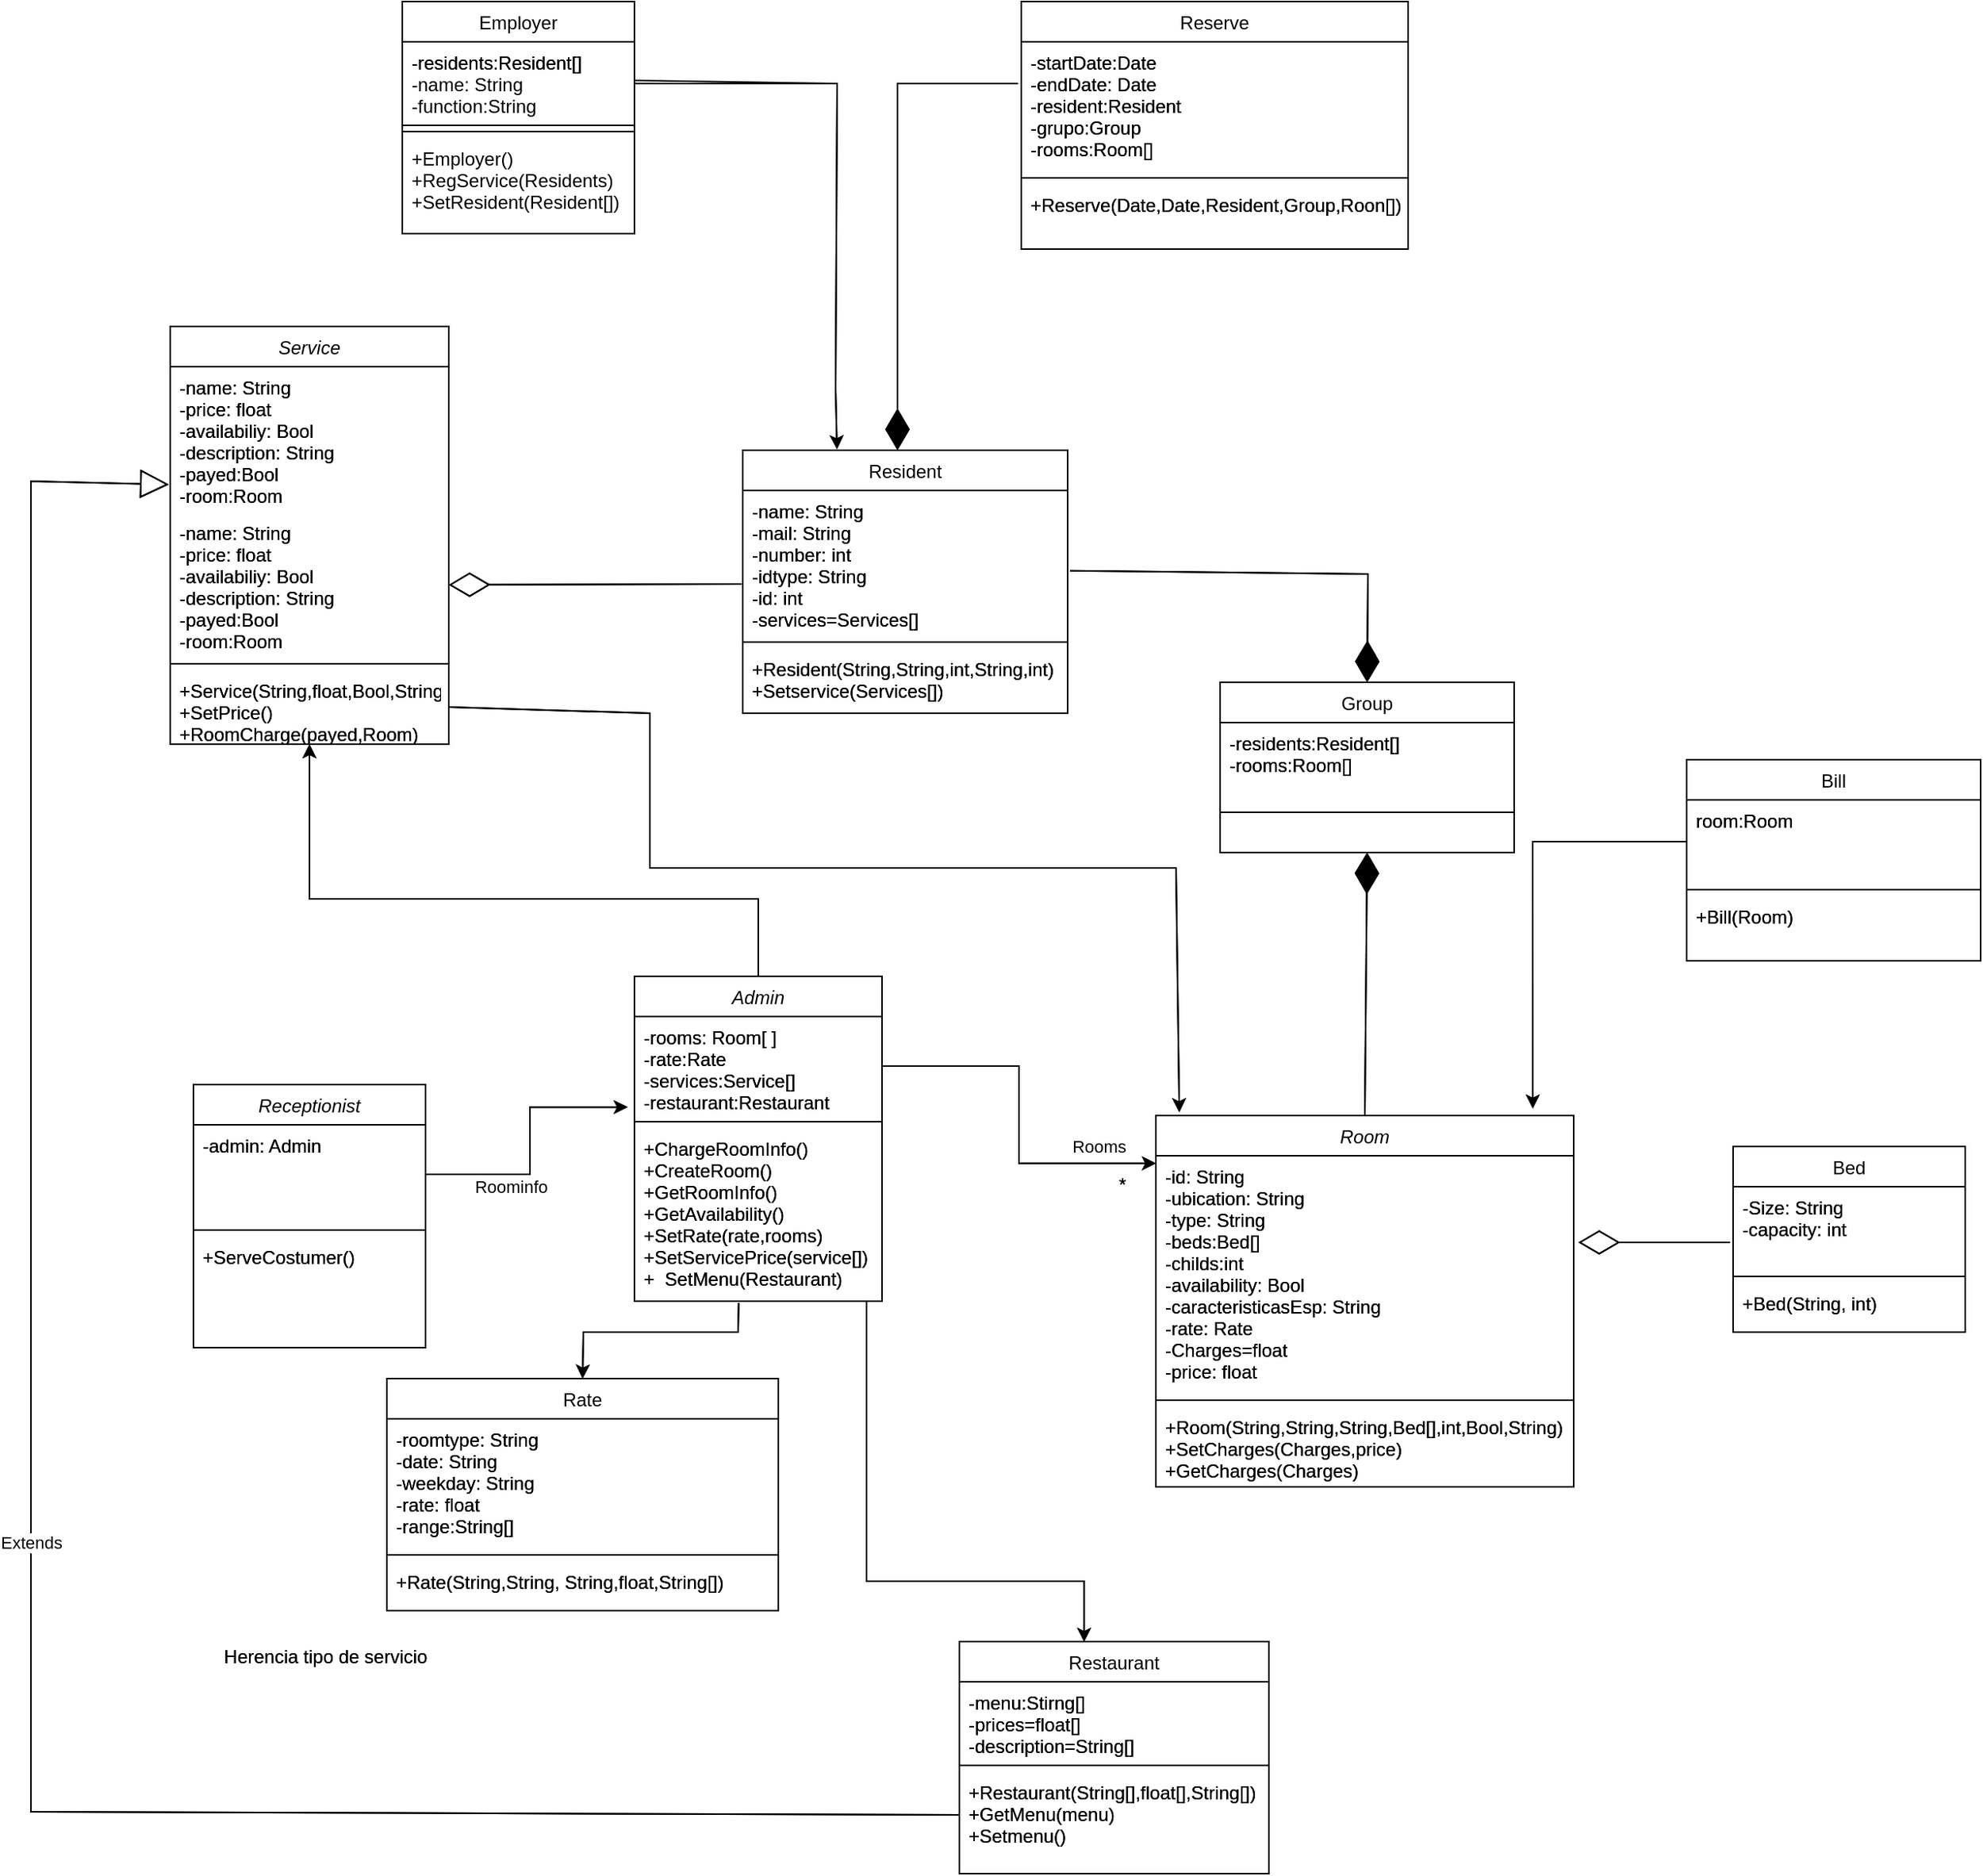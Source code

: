 <mxfile version="21.0.2" type="device"><diagram id="C5RBs43oDa-KdzZeNtuy" name="Page-1"><mxGraphModel dx="2561" dy="2154" grid="1" gridSize="10" guides="1" tooltips="1" connect="1" arrows="1" fold="1" page="1" pageScale="1" pageWidth="827" pageHeight="1169" math="0" shadow="0"><root><mxCell id="WIyWlLk6GJQsqaUBKTNV-0"/><mxCell id="WIyWlLk6GJQsqaUBKTNV-1" parent="WIyWlLk6GJQsqaUBKTNV-0"/><mxCell id="zkfFHV4jXpPFQw0GAbJ--0" value="Room" style="swimlane;fontStyle=2;align=center;verticalAlign=top;childLayout=stackLayout;horizontal=1;startSize=26;horizontalStack=0;resizeParent=1;resizeLast=0;collapsible=1;marginBottom=0;rounded=0;shadow=0;strokeWidth=1;" parent="WIyWlLk6GJQsqaUBKTNV-1" vertex="1"><mxGeometry x="607" y="400" width="270" height="240" as="geometry"><mxRectangle x="230" y="140" width="160" height="26" as="alternateBounds"/></mxGeometry></mxCell><mxCell id="zkfFHV4jXpPFQw0GAbJ--1" value="-id: String&#10;-ubication: String&#10;-type: String&#10;-beds:Bed[]&#10;-childs:int&#10;-availability: Bool&#10;-caracteristicasEsp: String&#10;-rate: Rate&#10;-Charges=float&#10;-price: float&#10;&#10;" style="text;align=left;verticalAlign=top;spacingLeft=4;spacingRight=4;overflow=hidden;rotatable=0;points=[[0,0.5],[1,0.5]];portConstraint=eastwest;" parent="zkfFHV4jXpPFQw0GAbJ--0" vertex="1"><mxGeometry y="26" width="270" height="154" as="geometry"/></mxCell><mxCell id="zkfFHV4jXpPFQw0GAbJ--4" value="" style="line;html=1;strokeWidth=1;align=left;verticalAlign=middle;spacingTop=-1;spacingLeft=3;spacingRight=3;rotatable=0;labelPosition=right;points=[];portConstraint=eastwest;" parent="zkfFHV4jXpPFQw0GAbJ--0" vertex="1"><mxGeometry y="180" width="270" height="8" as="geometry"/></mxCell><mxCell id="zkfFHV4jXpPFQw0GAbJ--5" value="+Room(String,String,String,Bed[],int,Bool,String)&#10;+SetCharges(Charges,price)&#10;+GetCharges(Charges)" style="text;align=left;verticalAlign=top;spacingLeft=4;spacingRight=4;overflow=hidden;rotatable=0;points=[[0,0.5],[1,0.5]];portConstraint=eastwest;" parent="zkfFHV4jXpPFQw0GAbJ--0" vertex="1"><mxGeometry y="188" width="270" height="52" as="geometry"/></mxCell><mxCell id="zkfFHV4jXpPFQw0GAbJ--17" value="Bed" style="swimlane;fontStyle=0;align=center;verticalAlign=top;childLayout=stackLayout;horizontal=1;startSize=26;horizontalStack=0;resizeParent=1;resizeLast=0;collapsible=1;marginBottom=0;rounded=0;shadow=0;strokeWidth=1;" parent="WIyWlLk6GJQsqaUBKTNV-1" vertex="1"><mxGeometry x="980" y="420" width="150" height="120" as="geometry"><mxRectangle x="550" y="140" width="160" height="26" as="alternateBounds"/></mxGeometry></mxCell><mxCell id="zkfFHV4jXpPFQw0GAbJ--18" value="-Size: String&#10;-capacity: int&#10;&#10;" style="text;align=left;verticalAlign=top;spacingLeft=4;spacingRight=4;overflow=hidden;rotatable=0;points=[[0,0.5],[1,0.5]];portConstraint=eastwest;" parent="zkfFHV4jXpPFQw0GAbJ--17" vertex="1"><mxGeometry y="26" width="150" height="54" as="geometry"/></mxCell><mxCell id="zkfFHV4jXpPFQw0GAbJ--23" value="" style="line;html=1;strokeWidth=1;align=left;verticalAlign=middle;spacingTop=-1;spacingLeft=3;spacingRight=3;rotatable=0;labelPosition=right;points=[];portConstraint=eastwest;" parent="zkfFHV4jXpPFQw0GAbJ--17" vertex="1"><mxGeometry y="80" width="150" height="8" as="geometry"/></mxCell><mxCell id="RbdEA7V_-dIRRLMWfv23-27" value="+Bed(String, int)" style="text;align=left;verticalAlign=top;spacingLeft=4;spacingRight=4;overflow=hidden;rotatable=0;points=[[0,0.5],[1,0.5]];portConstraint=eastwest;" parent="zkfFHV4jXpPFQw0GAbJ--17" vertex="1"><mxGeometry y="88" width="150" height="22" as="geometry"/></mxCell><mxCell id="RbdEA7V_-dIRRLMWfv23-6" value="Receptionist" style="swimlane;fontStyle=2;align=center;verticalAlign=top;childLayout=stackLayout;horizontal=1;startSize=26;horizontalStack=0;resizeParent=1;resizeLast=0;collapsible=1;marginBottom=0;rounded=0;shadow=0;strokeWidth=1;" parent="WIyWlLk6GJQsqaUBKTNV-1" vertex="1"><mxGeometry x="-15" y="380" width="150" height="170" as="geometry"><mxRectangle x="230" y="140" width="160" height="26" as="alternateBounds"/></mxGeometry></mxCell><mxCell id="RbdEA7V_-dIRRLMWfv23-7" value="-admin: Admin" style="text;align=left;verticalAlign=top;spacingLeft=4;spacingRight=4;overflow=hidden;rotatable=0;points=[[0,0.5],[1,0.5]];portConstraint=eastwest;" parent="RbdEA7V_-dIRRLMWfv23-6" vertex="1"><mxGeometry y="26" width="150" height="64" as="geometry"/></mxCell><mxCell id="RbdEA7V_-dIRRLMWfv23-8" value="" style="line;html=1;strokeWidth=1;align=left;verticalAlign=middle;spacingTop=-1;spacingLeft=3;spacingRight=3;rotatable=0;labelPosition=right;points=[];portConstraint=eastwest;" parent="RbdEA7V_-dIRRLMWfv23-6" vertex="1"><mxGeometry y="90" width="150" height="8" as="geometry"/></mxCell><mxCell id="RbdEA7V_-dIRRLMWfv23-9" value="+ServeCostumer()" style="text;align=left;verticalAlign=top;spacingLeft=4;spacingRight=4;overflow=hidden;rotatable=0;points=[[0,0.5],[1,0.5]];portConstraint=eastwest;" parent="RbdEA7V_-dIRRLMWfv23-6" vertex="1"><mxGeometry y="98" width="150" height="26" as="geometry"/></mxCell><mxCell id="m3wIhFoVfWG3TGPMUhX8-68" style="edgeStyle=orthogonalEdgeStyle;rounded=0;orthogonalLoop=1;jettySize=auto;html=1;exitX=0.5;exitY=0;exitDx=0;exitDy=0;" edge="1" parent="WIyWlLk6GJQsqaUBKTNV-1" source="RbdEA7V_-dIRRLMWfv23-11" target="m3wIhFoVfWG3TGPMUhX8-49"><mxGeometry relative="1" as="geometry"><Array as="points"><mxPoint x="350" y="260"/><mxPoint x="60" y="260"/></Array></mxGeometry></mxCell><mxCell id="RbdEA7V_-dIRRLMWfv23-11" value="Admin" style="swimlane;fontStyle=2;align=center;verticalAlign=top;childLayout=stackLayout;horizontal=1;startSize=26;horizontalStack=0;resizeParent=1;resizeLast=0;collapsible=1;marginBottom=0;rounded=0;shadow=0;strokeWidth=1;" parent="WIyWlLk6GJQsqaUBKTNV-1" vertex="1"><mxGeometry x="270" y="310" width="160" height="210" as="geometry"><mxRectangle x="230" y="140" width="160" height="26" as="alternateBounds"/></mxGeometry></mxCell><mxCell id="RbdEA7V_-dIRRLMWfv23-12" value="-rooms: Room[ ]&#10;-rate:Rate&#10;-services:Service[]&#10;-restaurant:Restaurant" style="text;align=left;verticalAlign=top;spacingLeft=4;spacingRight=4;overflow=hidden;rotatable=0;points=[[0,0.5],[1,0.5]];portConstraint=eastwest;" parent="RbdEA7V_-dIRRLMWfv23-11" vertex="1"><mxGeometry y="26" width="160" height="64" as="geometry"/></mxCell><mxCell id="RbdEA7V_-dIRRLMWfv23-13" value="" style="line;html=1;strokeWidth=1;align=left;verticalAlign=middle;spacingTop=-1;spacingLeft=3;spacingRight=3;rotatable=0;labelPosition=right;points=[];portConstraint=eastwest;" parent="RbdEA7V_-dIRRLMWfv23-11" vertex="1"><mxGeometry y="90" width="160" height="8" as="geometry"/></mxCell><mxCell id="RbdEA7V_-dIRRLMWfv23-14" value="+ChargeRoomInfo()&#10;+CreateRoom()&#10;+GetRoomInfo()&#10;+GetAvailability()&#10;+SetRate(rate,rooms)&#10;+SetServicePrice(service[])&#10;+  SetMenu(Restaurant)" style="text;align=left;verticalAlign=top;spacingLeft=4;spacingRight=4;overflow=hidden;rotatable=0;points=[[0,0.5],[1,0.5]];portConstraint=eastwest;" parent="RbdEA7V_-dIRRLMWfv23-11" vertex="1"><mxGeometry y="98" width="160" height="112" as="geometry"/></mxCell><mxCell id="RbdEA7V_-dIRRLMWfv23-15" value="Restaurant" style="swimlane;fontStyle=0;align=center;verticalAlign=top;childLayout=stackLayout;horizontal=1;startSize=26;horizontalStack=0;resizeParent=1;resizeLast=0;collapsible=1;marginBottom=0;rounded=0;shadow=0;strokeWidth=1;" parent="WIyWlLk6GJQsqaUBKTNV-1" vertex="1"><mxGeometry x="480" y="740" width="200" height="150" as="geometry"><mxRectangle x="340" y="380" width="170" height="26" as="alternateBounds"/></mxGeometry></mxCell><mxCell id="RbdEA7V_-dIRRLMWfv23-16" value="-menu:Stirng[]&#10;-prices=float[]&#10;-description=String[]" style="text;align=left;verticalAlign=top;spacingLeft=4;spacingRight=4;overflow=hidden;rotatable=0;points=[[0,0.5],[1,0.5]];portConstraint=eastwest;" parent="RbdEA7V_-dIRRLMWfv23-15" vertex="1"><mxGeometry y="26" width="200" height="50" as="geometry"/></mxCell><mxCell id="RbdEA7V_-dIRRLMWfv23-17" value="" style="line;html=1;strokeWidth=1;align=left;verticalAlign=middle;spacingTop=-1;spacingLeft=3;spacingRight=3;rotatable=0;labelPosition=right;points=[];portConstraint=eastwest;" parent="RbdEA7V_-dIRRLMWfv23-15" vertex="1"><mxGeometry y="76" width="200" height="8" as="geometry"/></mxCell><mxCell id="RbdEA7V_-dIRRLMWfv23-30" value="+Restaurant(String[],float[],String[])&#10;+GetMenu(menu)&#10;+Setmenu()" style="text;align=left;verticalAlign=top;spacingLeft=4;spacingRight=4;overflow=hidden;rotatable=0;points=[[0,0.5],[1,0.5]];portConstraint=eastwest;" parent="RbdEA7V_-dIRRLMWfv23-15" vertex="1"><mxGeometry y="84" width="200" height="56" as="geometry"/></mxCell><mxCell id="RbdEA7V_-dIRRLMWfv23-18" value="Resident" style="swimlane;fontStyle=0;align=center;verticalAlign=top;childLayout=stackLayout;horizontal=1;startSize=26;horizontalStack=0;resizeParent=1;resizeLast=0;collapsible=1;marginBottom=0;rounded=0;shadow=0;strokeWidth=1;" parent="WIyWlLk6GJQsqaUBKTNV-1" vertex="1"><mxGeometry x="340" y="-30" width="210" height="170" as="geometry"><mxRectangle x="340" y="380" width="170" height="26" as="alternateBounds"/></mxGeometry></mxCell><mxCell id="RbdEA7V_-dIRRLMWfv23-19" value="-name: String&#10;-mail: String&#10;-number: int&#10;-idtype: String&#10;-id: int&#10;-services=Services[]" style="text;align=left;verticalAlign=top;spacingLeft=4;spacingRight=4;overflow=hidden;rotatable=0;points=[[0,0.5],[1,0.5]];portConstraint=eastwest;" parent="RbdEA7V_-dIRRLMWfv23-18" vertex="1"><mxGeometry y="26" width="210" height="94" as="geometry"/></mxCell><mxCell id="RbdEA7V_-dIRRLMWfv23-20" value="" style="line;html=1;strokeWidth=1;align=left;verticalAlign=middle;spacingTop=-1;spacingLeft=3;spacingRight=3;rotatable=0;labelPosition=right;points=[];portConstraint=eastwest;" parent="RbdEA7V_-dIRRLMWfv23-18" vertex="1"><mxGeometry y="120" width="210" height="8" as="geometry"/></mxCell><mxCell id="RbdEA7V_-dIRRLMWfv23-22" value="+Resident(String,String,int,String,int)&#10;+Setservice(Services[])" style="text;align=left;verticalAlign=top;spacingLeft=4;spacingRight=4;overflow=hidden;rotatable=0;points=[[0,0.5],[1,0.5]];portConstraint=eastwest;" parent="RbdEA7V_-dIRRLMWfv23-18" vertex="1"><mxGeometry y="128" width="210" height="42" as="geometry"/></mxCell><mxCell id="RbdEA7V_-dIRRLMWfv23-31" value="Bill" style="swimlane;fontStyle=0;align=center;verticalAlign=top;childLayout=stackLayout;horizontal=1;startSize=26;horizontalStack=0;resizeParent=1;resizeLast=0;collapsible=1;marginBottom=0;rounded=0;shadow=0;strokeWidth=1;" parent="WIyWlLk6GJQsqaUBKTNV-1" vertex="1"><mxGeometry x="950" y="170" width="190" height="130" as="geometry"><mxRectangle x="340" y="380" width="170" height="26" as="alternateBounds"/></mxGeometry></mxCell><mxCell id="RbdEA7V_-dIRRLMWfv23-32" value="room:Room&#10;" style="text;align=left;verticalAlign=top;spacingLeft=4;spacingRight=4;overflow=hidden;rotatable=0;points=[[0,0.5],[1,0.5]];portConstraint=eastwest;" parent="RbdEA7V_-dIRRLMWfv23-31" vertex="1"><mxGeometry y="26" width="190" height="54" as="geometry"/></mxCell><mxCell id="RbdEA7V_-dIRRLMWfv23-33" value="" style="line;html=1;strokeWidth=1;align=left;verticalAlign=middle;spacingTop=-1;spacingLeft=3;spacingRight=3;rotatable=0;labelPosition=right;points=[];portConstraint=eastwest;" parent="RbdEA7V_-dIRRLMWfv23-31" vertex="1"><mxGeometry y="80" width="190" height="8" as="geometry"/></mxCell><mxCell id="RbdEA7V_-dIRRLMWfv23-34" value="+Bill(Room)" style="text;align=left;verticalAlign=top;spacingLeft=4;spacingRight=4;overflow=hidden;rotatable=0;points=[[0,0.5],[1,0.5]];portConstraint=eastwest;" parent="RbdEA7V_-dIRRLMWfv23-31" vertex="1"><mxGeometry y="88" width="190" height="42" as="geometry"/></mxCell><mxCell id="RbdEA7V_-dIRRLMWfv23-35" value="Group" style="swimlane;fontStyle=0;align=center;verticalAlign=top;childLayout=stackLayout;horizontal=1;startSize=26;horizontalStack=0;resizeParent=1;resizeLast=0;collapsible=1;marginBottom=0;rounded=0;shadow=0;strokeWidth=1;" parent="WIyWlLk6GJQsqaUBKTNV-1" vertex="1"><mxGeometry x="648.5" y="120" width="190" height="110" as="geometry"><mxRectangle x="340" y="380" width="170" height="26" as="alternateBounds"/></mxGeometry></mxCell><mxCell id="RbdEA7V_-dIRRLMWfv23-36" value="-residents:Resident[]&#10;-rooms:Room[]&#10;" style="text;align=left;verticalAlign=top;spacingLeft=4;spacingRight=4;overflow=hidden;rotatable=0;points=[[0,0.5],[1,0.5]];portConstraint=eastwest;" parent="RbdEA7V_-dIRRLMWfv23-35" vertex="1"><mxGeometry y="26" width="190" height="54" as="geometry"/></mxCell><mxCell id="RbdEA7V_-dIRRLMWfv23-37" value="" style="line;html=1;strokeWidth=1;align=left;verticalAlign=middle;spacingTop=-1;spacingLeft=3;spacingRight=3;rotatable=0;labelPosition=right;points=[];portConstraint=eastwest;" parent="RbdEA7V_-dIRRLMWfv23-35" vertex="1"><mxGeometry y="80" width="190" height="8" as="geometry"/></mxCell><mxCell id="RbdEA7V_-dIRRLMWfv23-39" value="Reserve" style="swimlane;fontStyle=0;align=center;verticalAlign=top;childLayout=stackLayout;horizontal=1;startSize=26;horizontalStack=0;resizeParent=1;resizeLast=0;collapsible=1;marginBottom=0;rounded=0;shadow=0;strokeWidth=1;" parent="WIyWlLk6GJQsqaUBKTNV-1" vertex="1"><mxGeometry x="520" y="-320" width="250" height="160" as="geometry"><mxRectangle x="340" y="380" width="170" height="26" as="alternateBounds"/></mxGeometry></mxCell><mxCell id="RbdEA7V_-dIRRLMWfv23-40" value="-startDate:Date&#10;-endDate: Date&#10;-resident:Resident&#10;-grupo:Group&#10;-rooms:Room[]" style="text;align=left;verticalAlign=top;spacingLeft=4;spacingRight=4;overflow=hidden;rotatable=0;points=[[0,0.5],[1,0.5]];portConstraint=eastwest;" parent="RbdEA7V_-dIRRLMWfv23-39" vertex="1"><mxGeometry y="26" width="250" height="84" as="geometry"/></mxCell><mxCell id="RbdEA7V_-dIRRLMWfv23-41" value="" style="line;html=1;strokeWidth=1;align=left;verticalAlign=middle;spacingTop=-1;spacingLeft=3;spacingRight=3;rotatable=0;labelPosition=right;points=[];portConstraint=eastwest;" parent="RbdEA7V_-dIRRLMWfv23-39" vertex="1"><mxGeometry y="110" width="250" height="8" as="geometry"/></mxCell><mxCell id="RbdEA7V_-dIRRLMWfv23-42" value="+Reserve(Date,Date,Resident,Group,Roon[])" style="text;align=left;verticalAlign=top;spacingLeft=4;spacingRight=4;overflow=hidden;rotatable=0;points=[[0,0.5],[1,0.5]];portConstraint=eastwest;" parent="RbdEA7V_-dIRRLMWfv23-39" vertex="1"><mxGeometry y="118" width="250" height="42" as="geometry"/></mxCell><mxCell id="RbdEA7V_-dIRRLMWfv23-53" value="" style="endArrow=diamondThin;endFill=1;endSize=24;html=1;rounded=0;exitX=1.007;exitY=0.552;exitDx=0;exitDy=0;exitPerimeter=0;entryX=0.5;entryY=0;entryDx=0;entryDy=0;" parent="WIyWlLk6GJQsqaUBKTNV-1" source="RbdEA7V_-dIRRLMWfv23-19" edge="1" target="RbdEA7V_-dIRRLMWfv23-35"><mxGeometry width="160" relative="1" as="geometry"><mxPoint x="480" y="220" as="sourcePoint"/><mxPoint x="620" y="210" as="targetPoint"/><Array as="points"><mxPoint x="744" y="50"/></Array></mxGeometry></mxCell><mxCell id="RbdEA7V_-dIRRLMWfv23-57" value="" style="endArrow=diamondThin;endFill=1;endSize=24;html=1;rounded=0;exitX=0.5;exitY=0;exitDx=0;exitDy=0;entryX=0.5;entryY=1;entryDx=0;entryDy=0;" parent="WIyWlLk6GJQsqaUBKTNV-1" source="zkfFHV4jXpPFQw0GAbJ--0" target="RbdEA7V_-dIRRLMWfv23-35" edge="1"><mxGeometry width="160" relative="1" as="geometry"><mxPoint x="737" y="640" as="sourcePoint"/><mxPoint x="737" y="590" as="targetPoint"/></mxGeometry></mxCell><mxCell id="RbdEA7V_-dIRRLMWfv23-61" value="" style="endArrow=diamondThin;endFill=1;endSize=24;html=1;rounded=0;exitX=-0.009;exitY=0.321;exitDx=0;exitDy=0;exitPerimeter=0;" parent="WIyWlLk6GJQsqaUBKTNV-1" edge="1" source="RbdEA7V_-dIRRLMWfv23-40"><mxGeometry width="160" relative="1" as="geometry"><mxPoint x="520" y="-150" as="sourcePoint"/><mxPoint x="440" y="-30" as="targetPoint"/><Array as="points"><mxPoint x="440" y="-267"/><mxPoint x="440" y="-150"/></Array></mxGeometry></mxCell><mxCell id="m3wIhFoVfWG3TGPMUhX8-1" value="" style="endArrow=diamondThin;endFill=0;endSize=24;html=1;rounded=0;exitX=-0.013;exitY=0.667;exitDx=0;exitDy=0;exitPerimeter=0;" edge="1" parent="WIyWlLk6GJQsqaUBKTNV-1" source="zkfFHV4jXpPFQw0GAbJ--18"><mxGeometry width="160" relative="1" as="geometry"><mxPoint x="950" y="480" as="sourcePoint"/><mxPoint x="880" y="482" as="targetPoint"/><Array as="points"/></mxGeometry></mxCell><mxCell id="m3wIhFoVfWG3TGPMUhX8-6" style="edgeStyle=orthogonalEdgeStyle;rounded=0;orthogonalLoop=1;jettySize=auto;html=1;entryX=0;entryY=0.032;entryDx=0;entryDy=0;entryPerimeter=0;" edge="1" parent="WIyWlLk6GJQsqaUBKTNV-1" source="RbdEA7V_-dIRRLMWfv23-12" target="zkfFHV4jXpPFQw0GAbJ--1"><mxGeometry relative="1" as="geometry"/></mxCell><mxCell id="m3wIhFoVfWG3TGPMUhX8-7" value="Rooms" style="edgeLabel;html=1;align=center;verticalAlign=middle;resizable=0;points=[];" vertex="1" connectable="0" parent="m3wIhFoVfWG3TGPMUhX8-6"><mxGeometry x="0.701" relative="1" as="geometry"><mxPoint x="-1" y="-11" as="offset"/></mxGeometry></mxCell><mxCell id="m3wIhFoVfWG3TGPMUhX8-8" value="*" style="text;html=1;align=center;verticalAlign=middle;resizable=0;points=[];autosize=1;strokeColor=none;fillColor=none;" vertex="1" parent="WIyWlLk6GJQsqaUBKTNV-1"><mxGeometry x="570" y="430" width="30" height="30" as="geometry"/></mxCell><mxCell id="m3wIhFoVfWG3TGPMUhX8-18" value="Rate" style="swimlane;fontStyle=0;align=center;verticalAlign=top;childLayout=stackLayout;horizontal=1;startSize=26;horizontalStack=0;resizeParent=1;resizeLast=0;collapsible=1;marginBottom=0;rounded=0;shadow=0;strokeWidth=1;" vertex="1" parent="WIyWlLk6GJQsqaUBKTNV-1"><mxGeometry x="110" y="570" width="253" height="150" as="geometry"><mxRectangle x="340" y="380" width="170" height="26" as="alternateBounds"/></mxGeometry></mxCell><mxCell id="m3wIhFoVfWG3TGPMUhX8-19" value="-roomtype: String&#10;-date: String&#10;-weekday: String&#10;-rate: float&#10;-range:String[]" style="text;align=left;verticalAlign=top;spacingLeft=4;spacingRight=4;overflow=hidden;rotatable=0;points=[[0,0.5],[1,0.5]];portConstraint=eastwest;" vertex="1" parent="m3wIhFoVfWG3TGPMUhX8-18"><mxGeometry y="26" width="253" height="84" as="geometry"/></mxCell><mxCell id="m3wIhFoVfWG3TGPMUhX8-20" value="" style="line;html=1;strokeWidth=1;align=left;verticalAlign=middle;spacingTop=-1;spacingLeft=3;spacingRight=3;rotatable=0;labelPosition=right;points=[];portConstraint=eastwest;" vertex="1" parent="m3wIhFoVfWG3TGPMUhX8-18"><mxGeometry y="110" width="253" height="8" as="geometry"/></mxCell><mxCell id="m3wIhFoVfWG3TGPMUhX8-21" value="+Rate(String,String, String,float,String[])" style="text;align=left;verticalAlign=top;spacingLeft=4;spacingRight=4;overflow=hidden;rotatable=0;points=[[0,0.5],[1,0.5]];portConstraint=eastwest;" vertex="1" parent="m3wIhFoVfWG3TGPMUhX8-18"><mxGeometry y="118" width="253" height="22" as="geometry"/></mxCell><mxCell id="m3wIhFoVfWG3TGPMUhX8-26" style="edgeStyle=orthogonalEdgeStyle;rounded=0;orthogonalLoop=1;jettySize=auto;html=1;entryX=0.403;entryY=0.001;entryDx=0;entryDy=0;entryPerimeter=0;" edge="1" parent="WIyWlLk6GJQsqaUBKTNV-1" source="RbdEA7V_-dIRRLMWfv23-14" target="RbdEA7V_-dIRRLMWfv23-15"><mxGeometry relative="1" as="geometry"><Array as="points"><mxPoint x="420" y="701"/><mxPoint x="561" y="701"/></Array></mxGeometry></mxCell><mxCell id="m3wIhFoVfWG3TGPMUhX8-27" value="" style="endArrow=classic;html=1;rounded=0;entryX=0.5;entryY=0;entryDx=0;entryDy=0;exitX=0.421;exitY=1.009;exitDx=0;exitDy=0;exitPerimeter=0;" edge="1" parent="WIyWlLk6GJQsqaUBKTNV-1" source="RbdEA7V_-dIRRLMWfv23-14" target="m3wIhFoVfWG3TGPMUhX8-18"><mxGeometry width="50" height="50" relative="1" as="geometry"><mxPoint x="290" y="570" as="sourcePoint"/><mxPoint x="340" y="520" as="targetPoint"/><Array as="points"><mxPoint x="337" y="540"/><mxPoint x="237" y="540"/></Array></mxGeometry></mxCell><mxCell id="m3wIhFoVfWG3TGPMUhX8-33" value="Employer" style="swimlane;fontStyle=0;align=center;verticalAlign=top;childLayout=stackLayout;horizontal=1;startSize=26;horizontalStack=0;resizeParent=1;resizeLast=0;collapsible=1;marginBottom=0;rounded=0;shadow=0;strokeWidth=1;" vertex="1" parent="WIyWlLk6GJQsqaUBKTNV-1"><mxGeometry x="120" y="-320" width="150" height="150" as="geometry"><mxRectangle x="550" y="140" width="160" height="26" as="alternateBounds"/></mxGeometry></mxCell><mxCell id="m3wIhFoVfWG3TGPMUhX8-34" value="-residents:Resident[]&#10;" style="text;align=left;verticalAlign=top;spacingLeft=4;spacingRight=4;overflow=hidden;rotatable=0;points=[[0,0.5],[1,0.5]];portConstraint=eastwest;" vertex="1" parent="m3wIhFoVfWG3TGPMUhX8-33"><mxGeometry y="26" width="150" height="54" as="geometry"/></mxCell><mxCell id="m3wIhFoVfWG3TGPMUhX8-35" value="" style="line;html=1;strokeWidth=1;align=left;verticalAlign=middle;spacingTop=-1;spacingLeft=3;spacingRight=3;rotatable=0;labelPosition=right;points=[];portConstraint=eastwest;" vertex="1" parent="m3wIhFoVfWG3TGPMUhX8-33"><mxGeometry y="80" width="150" height="8" as="geometry"/></mxCell><mxCell id="m3wIhFoVfWG3TGPMUhX8-36" value="+Employer()&#10;+RegService(Residents)&#10;+SetResident(Resident[])&#10;" style="text;align=left;verticalAlign=top;spacingLeft=4;spacingRight=4;overflow=hidden;rotatable=0;points=[[0,0.5],[1,0.5]];portConstraint=eastwest;" vertex="1" parent="m3wIhFoVfWG3TGPMUhX8-33"><mxGeometry y="88" width="150" height="62" as="geometry"/></mxCell><mxCell id="m3wIhFoVfWG3TGPMUhX8-46" value="Service" style="swimlane;fontStyle=2;align=center;verticalAlign=top;childLayout=stackLayout;horizontal=1;startSize=26;horizontalStack=0;resizeParent=1;resizeLast=0;collapsible=1;marginBottom=0;rounded=0;shadow=0;strokeWidth=1;" vertex="1" parent="WIyWlLk6GJQsqaUBKTNV-1"><mxGeometry x="-30" y="-110" width="180" height="270" as="geometry"><mxRectangle x="230" y="140" width="160" height="26" as="alternateBounds"/></mxGeometry></mxCell><mxCell id="m3wIhFoVfWG3TGPMUhX8-62" value="-name: String&#10;-price: float&#10;-availabiliy: Bool&#10;-description: String&#10;-payed:Bool&#10;-room:Room" style="text;align=left;verticalAlign=top;spacingLeft=4;spacingRight=4;overflow=hidden;rotatable=0;points=[[0,0.5],[1,0.5]];portConstraint=eastwest;" vertex="1" parent="m3wIhFoVfWG3TGPMUhX8-46"><mxGeometry y="26" width="180" height="94" as="geometry"/></mxCell><mxCell id="m3wIhFoVfWG3TGPMUhX8-47" value="-name: String&#10;-price: float&#10;-availabiliy: Bool&#10;-description: String&#10;-payed:Bool&#10;-room:Room" style="text;align=left;verticalAlign=top;spacingLeft=4;spacingRight=4;overflow=hidden;rotatable=0;points=[[0,0.5],[1,0.5]];portConstraint=eastwest;" vertex="1" parent="m3wIhFoVfWG3TGPMUhX8-46"><mxGeometry y="120" width="180" height="94" as="geometry"/></mxCell><mxCell id="m3wIhFoVfWG3TGPMUhX8-48" value="" style="line;html=1;strokeWidth=1;align=left;verticalAlign=middle;spacingTop=-1;spacingLeft=3;spacingRight=3;rotatable=0;labelPosition=right;points=[];portConstraint=eastwest;" vertex="1" parent="m3wIhFoVfWG3TGPMUhX8-46"><mxGeometry y="214" width="180" height="8" as="geometry"/></mxCell><mxCell id="m3wIhFoVfWG3TGPMUhX8-49" value="+Service(String,float,Bool,String)&#10;+SetPrice()&#10;+RoomCharge(payed,Room)" style="text;align=left;verticalAlign=top;spacingLeft=4;spacingRight=4;overflow=hidden;rotatable=0;points=[[0,0.5],[1,0.5]];portConstraint=eastwest;" vertex="1" parent="m3wIhFoVfWG3TGPMUhX8-46"><mxGeometry y="222" width="180" height="48" as="geometry"/></mxCell><mxCell id="m3wIhFoVfWG3TGPMUhX8-52" value="" style="endArrow=classic;html=1;rounded=0;exitX=1;exitY=0.5;exitDx=0;exitDy=0;entryX=0.29;entryY=-0.004;entryDx=0;entryDy=0;entryPerimeter=0;" edge="1" parent="WIyWlLk6GJQsqaUBKTNV-1" source="m3wIhFoVfWG3TGPMUhX8-34" target="RbdEA7V_-dIRRLMWfv23-18"><mxGeometry width="50" height="50" relative="1" as="geometry"><mxPoint x="270" y="-50" as="sourcePoint"/><mxPoint x="320" y="-100" as="targetPoint"/><Array as="points"><mxPoint x="401" y="-267"/><mxPoint x="400" y="-70"/></Array></mxGeometry></mxCell><mxCell id="m3wIhFoVfWG3TGPMUhX8-69" style="edgeStyle=orthogonalEdgeStyle;rounded=0;orthogonalLoop=1;jettySize=auto;html=1;entryX=-0.027;entryY=0.915;entryDx=0;entryDy=0;entryPerimeter=0;" edge="1" parent="WIyWlLk6GJQsqaUBKTNV-1" source="RbdEA7V_-dIRRLMWfv23-7" target="RbdEA7V_-dIRRLMWfv23-12"><mxGeometry relative="1" as="geometry"/></mxCell><mxCell id="m3wIhFoVfWG3TGPMUhX8-70" value="Roominfo" style="edgeLabel;html=1;align=center;verticalAlign=middle;resizable=0;points=[];" vertex="1" connectable="0" parent="m3wIhFoVfWG3TGPMUhX8-69"><mxGeometry x="0.406" y="4" relative="1" as="geometry"><mxPoint x="-24" y="55" as="offset"/></mxGeometry></mxCell><mxCell id="m3wIhFoVfWG3TGPMUhX8-71" value="Herencia tipo de servicio" style="text;html=1;align=center;verticalAlign=middle;resizable=0;points=[];autosize=1;strokeColor=none;fillColor=none;" vertex="1" parent="WIyWlLk6GJQsqaUBKTNV-1"><mxGeometry x="-5" y="735" width="150" height="30" as="geometry"/></mxCell><mxCell id="m3wIhFoVfWG3TGPMUhX8-72" value="Extends" style="endArrow=block;endSize=16;endFill=0;html=1;rounded=0;exitX=0;exitY=0.5;exitDx=0;exitDy=0;entryX=-0.005;entryY=0.81;entryDx=0;entryDy=0;entryPerimeter=0;" edge="1" parent="WIyWlLk6GJQsqaUBKTNV-1" source="RbdEA7V_-dIRRLMWfv23-30" target="m3wIhFoVfWG3TGPMUhX8-62"><mxGeometry width="160" relative="1" as="geometry"><mxPoint x="270" y="800" as="sourcePoint"/><mxPoint x="-40" y="130" as="targetPoint"/><Array as="points"><mxPoint x="-120" y="850"/><mxPoint x="-120" y="-10"/></Array></mxGeometry></mxCell><mxCell id="m3wIhFoVfWG3TGPMUhX8-73" style="edgeStyle=orthogonalEdgeStyle;rounded=0;orthogonalLoop=1;jettySize=auto;html=1;entryX=0.902;entryY=-0.019;entryDx=0;entryDy=0;entryPerimeter=0;" edge="1" parent="WIyWlLk6GJQsqaUBKTNV-1" source="RbdEA7V_-dIRRLMWfv23-32" target="zkfFHV4jXpPFQw0GAbJ--0"><mxGeometry relative="1" as="geometry"/></mxCell><mxCell id="m3wIhFoVfWG3TGPMUhX8-76" value="" style="endArrow=diamondThin;endFill=0;endSize=24;html=1;rounded=0;entryX=1;entryY=0.5;entryDx=0;entryDy=0;exitX=-0.004;exitY=0.643;exitDx=0;exitDy=0;exitPerimeter=0;" edge="1" parent="WIyWlLk6GJQsqaUBKTNV-1" source="RbdEA7V_-dIRRLMWfv23-19" target="m3wIhFoVfWG3TGPMUhX8-47"><mxGeometry width="160" relative="1" as="geometry"><mxPoint x="330" y="60" as="sourcePoint"/><mxPoint x="290" y="80" as="targetPoint"/></mxGeometry></mxCell><mxCell id="m3wIhFoVfWG3TGPMUhX8-80" value="" style="endArrow=classic;html=1;rounded=0;exitX=1;exitY=0.5;exitDx=0;exitDy=0;entryX=0.056;entryY=-0.009;entryDx=0;entryDy=0;entryPerimeter=0;" edge="1" parent="WIyWlLk6GJQsqaUBKTNV-1" source="m3wIhFoVfWG3TGPMUhX8-49" target="zkfFHV4jXpPFQw0GAbJ--0"><mxGeometry width="50" height="50" relative="1" as="geometry"><mxPoint x="190" y="150" as="sourcePoint"/><mxPoint x="680" y="330" as="targetPoint"/><Array as="points"><mxPoint x="280" y="140"/><mxPoint x="280" y="240"/><mxPoint x="620" y="240"/></Array></mxGeometry></mxCell><mxCell id="m3wIhFoVfWG3TGPMUhX8-81" value="Room" style="swimlane;fontStyle=2;align=center;verticalAlign=top;childLayout=stackLayout;horizontal=1;startSize=26;horizontalStack=0;resizeParent=1;resizeLast=0;collapsible=1;marginBottom=0;rounded=0;shadow=0;strokeWidth=1;" vertex="1" parent="WIyWlLk6GJQsqaUBKTNV-1"><mxGeometry x="607" y="400" width="270" height="240" as="geometry"><mxRectangle x="230" y="140" width="160" height="26" as="alternateBounds"/></mxGeometry></mxCell><mxCell id="m3wIhFoVfWG3TGPMUhX8-82" value="-id: String&#10;-ubication: String&#10;-type: String&#10;-beds:Bed[]&#10;-childs:int&#10;-availability: Bool&#10;-caracteristicasEsp: String&#10;-rate: Rate&#10;-Charges=float&#10;-price: float&#10;&#10;" style="text;align=left;verticalAlign=top;spacingLeft=4;spacingRight=4;overflow=hidden;rotatable=0;points=[[0,0.5],[1,0.5]];portConstraint=eastwest;" vertex="1" parent="m3wIhFoVfWG3TGPMUhX8-81"><mxGeometry y="26" width="270" height="154" as="geometry"/></mxCell><mxCell id="m3wIhFoVfWG3TGPMUhX8-83" value="" style="line;html=1;strokeWidth=1;align=left;verticalAlign=middle;spacingTop=-1;spacingLeft=3;spacingRight=3;rotatable=0;labelPosition=right;points=[];portConstraint=eastwest;" vertex="1" parent="m3wIhFoVfWG3TGPMUhX8-81"><mxGeometry y="180" width="270" height="8" as="geometry"/></mxCell><mxCell id="m3wIhFoVfWG3TGPMUhX8-84" value="+Room(String,String,String,Bed[],int,Bool,String)&#10;+SetCharges(Charges,price)&#10;+GetCharges(Charges)" style="text;align=left;verticalAlign=top;spacingLeft=4;spacingRight=4;overflow=hidden;rotatable=0;points=[[0,0.5],[1,0.5]];portConstraint=eastwest;" vertex="1" parent="m3wIhFoVfWG3TGPMUhX8-81"><mxGeometry y="188" width="270" height="52" as="geometry"/></mxCell><mxCell id="m3wIhFoVfWG3TGPMUhX8-85" value="Bed" style="swimlane;fontStyle=0;align=center;verticalAlign=top;childLayout=stackLayout;horizontal=1;startSize=26;horizontalStack=0;resizeParent=1;resizeLast=0;collapsible=1;marginBottom=0;rounded=0;shadow=0;strokeWidth=1;" vertex="1" parent="WIyWlLk6GJQsqaUBKTNV-1"><mxGeometry x="980" y="420" width="150" height="120" as="geometry"><mxRectangle x="550" y="140" width="160" height="26" as="alternateBounds"/></mxGeometry></mxCell><mxCell id="m3wIhFoVfWG3TGPMUhX8-86" value="-Size: String&#10;-capacity: int&#10;&#10;" style="text;align=left;verticalAlign=top;spacingLeft=4;spacingRight=4;overflow=hidden;rotatable=0;points=[[0,0.5],[1,0.5]];portConstraint=eastwest;" vertex="1" parent="m3wIhFoVfWG3TGPMUhX8-85"><mxGeometry y="26" width="150" height="54" as="geometry"/></mxCell><mxCell id="m3wIhFoVfWG3TGPMUhX8-87" value="" style="line;html=1;strokeWidth=1;align=left;verticalAlign=middle;spacingTop=-1;spacingLeft=3;spacingRight=3;rotatable=0;labelPosition=right;points=[];portConstraint=eastwest;" vertex="1" parent="m3wIhFoVfWG3TGPMUhX8-85"><mxGeometry y="80" width="150" height="8" as="geometry"/></mxCell><mxCell id="m3wIhFoVfWG3TGPMUhX8-88" value="+Bed(String, int)" style="text;align=left;verticalAlign=top;spacingLeft=4;spacingRight=4;overflow=hidden;rotatable=0;points=[[0,0.5],[1,0.5]];portConstraint=eastwest;" vertex="1" parent="m3wIhFoVfWG3TGPMUhX8-85"><mxGeometry y="88" width="150" height="22" as="geometry"/></mxCell><mxCell id="m3wIhFoVfWG3TGPMUhX8-89" value="Receptionist" style="swimlane;fontStyle=2;align=center;verticalAlign=top;childLayout=stackLayout;horizontal=1;startSize=26;horizontalStack=0;resizeParent=1;resizeLast=0;collapsible=1;marginBottom=0;rounded=0;shadow=0;strokeWidth=1;" vertex="1" parent="WIyWlLk6GJQsqaUBKTNV-1"><mxGeometry x="-15" y="380" width="150" height="170" as="geometry"><mxRectangle x="230" y="140" width="160" height="26" as="alternateBounds"/></mxGeometry></mxCell><mxCell id="m3wIhFoVfWG3TGPMUhX8-90" value="-admin: Admin" style="text;align=left;verticalAlign=top;spacingLeft=4;spacingRight=4;overflow=hidden;rotatable=0;points=[[0,0.5],[1,0.5]];portConstraint=eastwest;" vertex="1" parent="m3wIhFoVfWG3TGPMUhX8-89"><mxGeometry y="26" width="150" height="64" as="geometry"/></mxCell><mxCell id="m3wIhFoVfWG3TGPMUhX8-91" value="" style="line;html=1;strokeWidth=1;align=left;verticalAlign=middle;spacingTop=-1;spacingLeft=3;spacingRight=3;rotatable=0;labelPosition=right;points=[];portConstraint=eastwest;" vertex="1" parent="m3wIhFoVfWG3TGPMUhX8-89"><mxGeometry y="90" width="150" height="8" as="geometry"/></mxCell><mxCell id="m3wIhFoVfWG3TGPMUhX8-92" value="+ServeCostumer()" style="text;align=left;verticalAlign=top;spacingLeft=4;spacingRight=4;overflow=hidden;rotatable=0;points=[[0,0.5],[1,0.5]];portConstraint=eastwest;" vertex="1" parent="m3wIhFoVfWG3TGPMUhX8-89"><mxGeometry y="98" width="150" height="26" as="geometry"/></mxCell><mxCell id="m3wIhFoVfWG3TGPMUhX8-93" style="edgeStyle=orthogonalEdgeStyle;rounded=0;orthogonalLoop=1;jettySize=auto;html=1;exitX=0.5;exitY=0;exitDx=0;exitDy=0;" edge="1" parent="WIyWlLk6GJQsqaUBKTNV-1" source="m3wIhFoVfWG3TGPMUhX8-94" target="m3wIhFoVfWG3TGPMUhX8-138"><mxGeometry relative="1" as="geometry"><Array as="points"><mxPoint x="350" y="260"/><mxPoint x="60" y="260"/></Array></mxGeometry></mxCell><mxCell id="m3wIhFoVfWG3TGPMUhX8-94" value="Admin" style="swimlane;fontStyle=2;align=center;verticalAlign=top;childLayout=stackLayout;horizontal=1;startSize=26;horizontalStack=0;resizeParent=1;resizeLast=0;collapsible=1;marginBottom=0;rounded=0;shadow=0;strokeWidth=1;" vertex="1" parent="WIyWlLk6GJQsqaUBKTNV-1"><mxGeometry x="270" y="310" width="160" height="210" as="geometry"><mxRectangle x="230" y="140" width="160" height="26" as="alternateBounds"/></mxGeometry></mxCell><mxCell id="m3wIhFoVfWG3TGPMUhX8-95" value="-rooms: Room[ ]&#10;-rate:Rate&#10;-services:Service[]&#10;-restaurant:Restaurant" style="text;align=left;verticalAlign=top;spacingLeft=4;spacingRight=4;overflow=hidden;rotatable=0;points=[[0,0.5],[1,0.5]];portConstraint=eastwest;" vertex="1" parent="m3wIhFoVfWG3TGPMUhX8-94"><mxGeometry y="26" width="160" height="64" as="geometry"/></mxCell><mxCell id="m3wIhFoVfWG3TGPMUhX8-96" value="" style="line;html=1;strokeWidth=1;align=left;verticalAlign=middle;spacingTop=-1;spacingLeft=3;spacingRight=3;rotatable=0;labelPosition=right;points=[];portConstraint=eastwest;" vertex="1" parent="m3wIhFoVfWG3TGPMUhX8-94"><mxGeometry y="90" width="160" height="8" as="geometry"/></mxCell><mxCell id="m3wIhFoVfWG3TGPMUhX8-97" value="+ChargeRoomInfo()&#10;+CreateRoom()&#10;+GetRoomInfo()&#10;+GetAvailability()&#10;+SetRate(rate,rooms)&#10;+SetServicePrice(service[])&#10;+  SetMenu(Restaurant)" style="text;align=left;verticalAlign=top;spacingLeft=4;spacingRight=4;overflow=hidden;rotatable=0;points=[[0,0.5],[1,0.5]];portConstraint=eastwest;" vertex="1" parent="m3wIhFoVfWG3TGPMUhX8-94"><mxGeometry y="98" width="160" height="112" as="geometry"/></mxCell><mxCell id="m3wIhFoVfWG3TGPMUhX8-98" value="Restaurant" style="swimlane;fontStyle=0;align=center;verticalAlign=top;childLayout=stackLayout;horizontal=1;startSize=26;horizontalStack=0;resizeParent=1;resizeLast=0;collapsible=1;marginBottom=0;rounded=0;shadow=0;strokeWidth=1;" vertex="1" parent="WIyWlLk6GJQsqaUBKTNV-1"><mxGeometry x="480" y="740" width="200" height="150" as="geometry"><mxRectangle x="340" y="380" width="170" height="26" as="alternateBounds"/></mxGeometry></mxCell><mxCell id="m3wIhFoVfWG3TGPMUhX8-99" value="-menu:Stirng[]&#10;-prices=float[]&#10;-description=String[]" style="text;align=left;verticalAlign=top;spacingLeft=4;spacingRight=4;overflow=hidden;rotatable=0;points=[[0,0.5],[1,0.5]];portConstraint=eastwest;" vertex="1" parent="m3wIhFoVfWG3TGPMUhX8-98"><mxGeometry y="26" width="200" height="50" as="geometry"/></mxCell><mxCell id="m3wIhFoVfWG3TGPMUhX8-100" value="" style="line;html=1;strokeWidth=1;align=left;verticalAlign=middle;spacingTop=-1;spacingLeft=3;spacingRight=3;rotatable=0;labelPosition=right;points=[];portConstraint=eastwest;" vertex="1" parent="m3wIhFoVfWG3TGPMUhX8-98"><mxGeometry y="76" width="200" height="8" as="geometry"/></mxCell><mxCell id="m3wIhFoVfWG3TGPMUhX8-101" value="+Restaurant(String[],float[],String[])&#10;+GetMenu(menu)&#10;+Setmenu()" style="text;align=left;verticalAlign=top;spacingLeft=4;spacingRight=4;overflow=hidden;rotatable=0;points=[[0,0.5],[1,0.5]];portConstraint=eastwest;" vertex="1" parent="m3wIhFoVfWG3TGPMUhX8-98"><mxGeometry y="84" width="200" height="56" as="geometry"/></mxCell><mxCell id="m3wIhFoVfWG3TGPMUhX8-102" value="Resident" style="swimlane;fontStyle=0;align=center;verticalAlign=top;childLayout=stackLayout;horizontal=1;startSize=26;horizontalStack=0;resizeParent=1;resizeLast=0;collapsible=1;marginBottom=0;rounded=0;shadow=0;strokeWidth=1;" vertex="1" parent="WIyWlLk6GJQsqaUBKTNV-1"><mxGeometry x="340" y="-30" width="210" height="170" as="geometry"><mxRectangle x="340" y="380" width="170" height="26" as="alternateBounds"/></mxGeometry></mxCell><mxCell id="m3wIhFoVfWG3TGPMUhX8-103" value="-name: String&#10;-mail: String&#10;-number: int&#10;-idtype: String&#10;-id: int&#10;-services=Services[]" style="text;align=left;verticalAlign=top;spacingLeft=4;spacingRight=4;overflow=hidden;rotatable=0;points=[[0,0.5],[1,0.5]];portConstraint=eastwest;" vertex="1" parent="m3wIhFoVfWG3TGPMUhX8-102"><mxGeometry y="26" width="210" height="94" as="geometry"/></mxCell><mxCell id="m3wIhFoVfWG3TGPMUhX8-104" value="" style="line;html=1;strokeWidth=1;align=left;verticalAlign=middle;spacingTop=-1;spacingLeft=3;spacingRight=3;rotatable=0;labelPosition=right;points=[];portConstraint=eastwest;" vertex="1" parent="m3wIhFoVfWG3TGPMUhX8-102"><mxGeometry y="120" width="210" height="8" as="geometry"/></mxCell><mxCell id="m3wIhFoVfWG3TGPMUhX8-105" value="+Resident(String,String,int,String,int)&#10;+Setservice(Services[])" style="text;align=left;verticalAlign=top;spacingLeft=4;spacingRight=4;overflow=hidden;rotatable=0;points=[[0,0.5],[1,0.5]];portConstraint=eastwest;" vertex="1" parent="m3wIhFoVfWG3TGPMUhX8-102"><mxGeometry y="128" width="210" height="42" as="geometry"/></mxCell><mxCell id="m3wIhFoVfWG3TGPMUhX8-106" value="Bill" style="swimlane;fontStyle=0;align=center;verticalAlign=top;childLayout=stackLayout;horizontal=1;startSize=26;horizontalStack=0;resizeParent=1;resizeLast=0;collapsible=1;marginBottom=0;rounded=0;shadow=0;strokeWidth=1;" vertex="1" parent="WIyWlLk6GJQsqaUBKTNV-1"><mxGeometry x="950" y="170" width="190" height="130" as="geometry"><mxRectangle x="340" y="380" width="170" height="26" as="alternateBounds"/></mxGeometry></mxCell><mxCell id="m3wIhFoVfWG3TGPMUhX8-107" value="room:Room&#10;" style="text;align=left;verticalAlign=top;spacingLeft=4;spacingRight=4;overflow=hidden;rotatable=0;points=[[0,0.5],[1,0.5]];portConstraint=eastwest;" vertex="1" parent="m3wIhFoVfWG3TGPMUhX8-106"><mxGeometry y="26" width="190" height="54" as="geometry"/></mxCell><mxCell id="m3wIhFoVfWG3TGPMUhX8-108" value="" style="line;html=1;strokeWidth=1;align=left;verticalAlign=middle;spacingTop=-1;spacingLeft=3;spacingRight=3;rotatable=0;labelPosition=right;points=[];portConstraint=eastwest;" vertex="1" parent="m3wIhFoVfWG3TGPMUhX8-106"><mxGeometry y="80" width="190" height="8" as="geometry"/></mxCell><mxCell id="m3wIhFoVfWG3TGPMUhX8-109" value="+Bill(Room)" style="text;align=left;verticalAlign=top;spacingLeft=4;spacingRight=4;overflow=hidden;rotatable=0;points=[[0,0.5],[1,0.5]];portConstraint=eastwest;" vertex="1" parent="m3wIhFoVfWG3TGPMUhX8-106"><mxGeometry y="88" width="190" height="42" as="geometry"/></mxCell><mxCell id="m3wIhFoVfWG3TGPMUhX8-110" value="Group" style="swimlane;fontStyle=0;align=center;verticalAlign=top;childLayout=stackLayout;horizontal=1;startSize=26;horizontalStack=0;resizeParent=1;resizeLast=0;collapsible=1;marginBottom=0;rounded=0;shadow=0;strokeWidth=1;" vertex="1" parent="WIyWlLk6GJQsqaUBKTNV-1"><mxGeometry x="648.5" y="120" width="190" height="110" as="geometry"><mxRectangle x="340" y="380" width="170" height="26" as="alternateBounds"/></mxGeometry></mxCell><mxCell id="m3wIhFoVfWG3TGPMUhX8-111" value="-residents:Resident[]&#10;-rooms:Room[]&#10;" style="text;align=left;verticalAlign=top;spacingLeft=4;spacingRight=4;overflow=hidden;rotatable=0;points=[[0,0.5],[1,0.5]];portConstraint=eastwest;" vertex="1" parent="m3wIhFoVfWG3TGPMUhX8-110"><mxGeometry y="26" width="190" height="54" as="geometry"/></mxCell><mxCell id="m3wIhFoVfWG3TGPMUhX8-112" value="" style="line;html=1;strokeWidth=1;align=left;verticalAlign=middle;spacingTop=-1;spacingLeft=3;spacingRight=3;rotatable=0;labelPosition=right;points=[];portConstraint=eastwest;" vertex="1" parent="m3wIhFoVfWG3TGPMUhX8-110"><mxGeometry y="80" width="190" height="8" as="geometry"/></mxCell><mxCell id="m3wIhFoVfWG3TGPMUhX8-113" value="Reserve" style="swimlane;fontStyle=0;align=center;verticalAlign=top;childLayout=stackLayout;horizontal=1;startSize=26;horizontalStack=0;resizeParent=1;resizeLast=0;collapsible=1;marginBottom=0;rounded=0;shadow=0;strokeWidth=1;" vertex="1" parent="WIyWlLk6GJQsqaUBKTNV-1"><mxGeometry x="520" y="-320" width="250" height="160" as="geometry"><mxRectangle x="340" y="380" width="170" height="26" as="alternateBounds"/></mxGeometry></mxCell><mxCell id="m3wIhFoVfWG3TGPMUhX8-114" value="-startDate:Date&#10;-endDate: Date&#10;-resident:Resident&#10;-grupo:Group&#10;-rooms:Room[]" style="text;align=left;verticalAlign=top;spacingLeft=4;spacingRight=4;overflow=hidden;rotatable=0;points=[[0,0.5],[1,0.5]];portConstraint=eastwest;" vertex="1" parent="m3wIhFoVfWG3TGPMUhX8-113"><mxGeometry y="26" width="250" height="84" as="geometry"/></mxCell><mxCell id="m3wIhFoVfWG3TGPMUhX8-115" value="" style="line;html=1;strokeWidth=1;align=left;verticalAlign=middle;spacingTop=-1;spacingLeft=3;spacingRight=3;rotatable=0;labelPosition=right;points=[];portConstraint=eastwest;" vertex="1" parent="m3wIhFoVfWG3TGPMUhX8-113"><mxGeometry y="110" width="250" height="8" as="geometry"/></mxCell><mxCell id="m3wIhFoVfWG3TGPMUhX8-116" value="+Reserve(Date,Date,Resident,Group,Roon[])" style="text;align=left;verticalAlign=top;spacingLeft=4;spacingRight=4;overflow=hidden;rotatable=0;points=[[0,0.5],[1,0.5]];portConstraint=eastwest;" vertex="1" parent="m3wIhFoVfWG3TGPMUhX8-113"><mxGeometry y="118" width="250" height="42" as="geometry"/></mxCell><mxCell id="m3wIhFoVfWG3TGPMUhX8-117" value="" style="endArrow=diamondThin;endFill=1;endSize=24;html=1;rounded=0;exitX=1.007;exitY=0.552;exitDx=0;exitDy=0;exitPerimeter=0;entryX=0.5;entryY=0;entryDx=0;entryDy=0;" edge="1" parent="WIyWlLk6GJQsqaUBKTNV-1" source="m3wIhFoVfWG3TGPMUhX8-103" target="m3wIhFoVfWG3TGPMUhX8-110"><mxGeometry width="160" relative="1" as="geometry"><mxPoint x="480" y="220" as="sourcePoint"/><mxPoint x="620" y="210" as="targetPoint"/><Array as="points"><mxPoint x="744" y="50"/></Array></mxGeometry></mxCell><mxCell id="m3wIhFoVfWG3TGPMUhX8-118" value="" style="endArrow=diamondThin;endFill=1;endSize=24;html=1;rounded=0;exitX=0.5;exitY=0;exitDx=0;exitDy=0;entryX=0.5;entryY=1;entryDx=0;entryDy=0;" edge="1" parent="WIyWlLk6GJQsqaUBKTNV-1" source="m3wIhFoVfWG3TGPMUhX8-81" target="m3wIhFoVfWG3TGPMUhX8-110"><mxGeometry width="160" relative="1" as="geometry"><mxPoint x="737" y="640" as="sourcePoint"/><mxPoint x="737" y="590" as="targetPoint"/></mxGeometry></mxCell><mxCell id="m3wIhFoVfWG3TGPMUhX8-119" value="" style="endArrow=diamondThin;endFill=1;endSize=24;html=1;rounded=0;exitX=-0.009;exitY=0.321;exitDx=0;exitDy=0;exitPerimeter=0;" edge="1" parent="WIyWlLk6GJQsqaUBKTNV-1" source="m3wIhFoVfWG3TGPMUhX8-114"><mxGeometry width="160" relative="1" as="geometry"><mxPoint x="520" y="-150" as="sourcePoint"/><mxPoint x="440" y="-30" as="targetPoint"/><Array as="points"><mxPoint x="440" y="-267"/><mxPoint x="440" y="-150"/></Array></mxGeometry></mxCell><mxCell id="m3wIhFoVfWG3TGPMUhX8-120" value="" style="endArrow=diamondThin;endFill=0;endSize=24;html=1;rounded=0;exitX=-0.013;exitY=0.667;exitDx=0;exitDy=0;exitPerimeter=0;" edge="1" parent="WIyWlLk6GJQsqaUBKTNV-1" source="m3wIhFoVfWG3TGPMUhX8-86"><mxGeometry width="160" relative="1" as="geometry"><mxPoint x="950" y="480" as="sourcePoint"/><mxPoint x="880" y="482" as="targetPoint"/><Array as="points"/></mxGeometry></mxCell><mxCell id="m3wIhFoVfWG3TGPMUhX8-121" style="edgeStyle=orthogonalEdgeStyle;rounded=0;orthogonalLoop=1;jettySize=auto;html=1;entryX=0;entryY=0.032;entryDx=0;entryDy=0;entryPerimeter=0;" edge="1" parent="WIyWlLk6GJQsqaUBKTNV-1" source="m3wIhFoVfWG3TGPMUhX8-95" target="m3wIhFoVfWG3TGPMUhX8-82"><mxGeometry relative="1" as="geometry"/></mxCell><mxCell id="m3wIhFoVfWG3TGPMUhX8-122" value="Rooms" style="edgeLabel;html=1;align=center;verticalAlign=middle;resizable=0;points=[];" vertex="1" connectable="0" parent="m3wIhFoVfWG3TGPMUhX8-121"><mxGeometry x="0.701" relative="1" as="geometry"><mxPoint x="-1" y="-11" as="offset"/></mxGeometry></mxCell><mxCell id="m3wIhFoVfWG3TGPMUhX8-123" value="*" style="text;html=1;align=center;verticalAlign=middle;resizable=0;points=[];autosize=1;strokeColor=none;fillColor=none;" vertex="1" parent="WIyWlLk6GJQsqaUBKTNV-1"><mxGeometry x="570" y="430" width="30" height="30" as="geometry"/></mxCell><mxCell id="m3wIhFoVfWG3TGPMUhX8-124" value="Rate" style="swimlane;fontStyle=0;align=center;verticalAlign=top;childLayout=stackLayout;horizontal=1;startSize=26;horizontalStack=0;resizeParent=1;resizeLast=0;collapsible=1;marginBottom=0;rounded=0;shadow=0;strokeWidth=1;" vertex="1" parent="WIyWlLk6GJQsqaUBKTNV-1"><mxGeometry x="110" y="570" width="253" height="150" as="geometry"><mxRectangle x="340" y="380" width="170" height="26" as="alternateBounds"/></mxGeometry></mxCell><mxCell id="m3wIhFoVfWG3TGPMUhX8-125" value="-roomtype: String&#10;-date: String&#10;-weekday: String&#10;-rate: float&#10;-range:String[]" style="text;align=left;verticalAlign=top;spacingLeft=4;spacingRight=4;overflow=hidden;rotatable=0;points=[[0,0.5],[1,0.5]];portConstraint=eastwest;" vertex="1" parent="m3wIhFoVfWG3TGPMUhX8-124"><mxGeometry y="26" width="253" height="84" as="geometry"/></mxCell><mxCell id="m3wIhFoVfWG3TGPMUhX8-126" value="" style="line;html=1;strokeWidth=1;align=left;verticalAlign=middle;spacingTop=-1;spacingLeft=3;spacingRight=3;rotatable=0;labelPosition=right;points=[];portConstraint=eastwest;" vertex="1" parent="m3wIhFoVfWG3TGPMUhX8-124"><mxGeometry y="110" width="253" height="8" as="geometry"/></mxCell><mxCell id="m3wIhFoVfWG3TGPMUhX8-127" value="+Rate(String,String, String,float,String[])" style="text;align=left;verticalAlign=top;spacingLeft=4;spacingRight=4;overflow=hidden;rotatable=0;points=[[0,0.5],[1,0.5]];portConstraint=eastwest;" vertex="1" parent="m3wIhFoVfWG3TGPMUhX8-124"><mxGeometry y="118" width="253" height="22" as="geometry"/></mxCell><mxCell id="m3wIhFoVfWG3TGPMUhX8-128" style="edgeStyle=orthogonalEdgeStyle;rounded=0;orthogonalLoop=1;jettySize=auto;html=1;entryX=0.403;entryY=0.001;entryDx=0;entryDy=0;entryPerimeter=0;" edge="1" parent="WIyWlLk6GJQsqaUBKTNV-1" source="m3wIhFoVfWG3TGPMUhX8-97" target="m3wIhFoVfWG3TGPMUhX8-98"><mxGeometry relative="1" as="geometry"><Array as="points"><mxPoint x="420" y="701"/><mxPoint x="561" y="701"/></Array></mxGeometry></mxCell><mxCell id="m3wIhFoVfWG3TGPMUhX8-129" value="" style="endArrow=classic;html=1;rounded=0;entryX=0.5;entryY=0;entryDx=0;entryDy=0;exitX=0.421;exitY=1.009;exitDx=0;exitDy=0;exitPerimeter=0;" edge="1" parent="WIyWlLk6GJQsqaUBKTNV-1" source="m3wIhFoVfWG3TGPMUhX8-97" target="m3wIhFoVfWG3TGPMUhX8-124"><mxGeometry width="50" height="50" relative="1" as="geometry"><mxPoint x="290" y="570" as="sourcePoint"/><mxPoint x="340" y="520" as="targetPoint"/><Array as="points"><mxPoint x="337" y="540"/><mxPoint x="237" y="540"/></Array></mxGeometry></mxCell><mxCell id="m3wIhFoVfWG3TGPMUhX8-130" value="Employer" style="swimlane;fontStyle=0;align=center;verticalAlign=top;childLayout=stackLayout;horizontal=1;startSize=26;horizontalStack=0;resizeParent=1;resizeLast=0;collapsible=1;marginBottom=0;rounded=0;shadow=0;strokeWidth=1;" vertex="1" parent="WIyWlLk6GJQsqaUBKTNV-1"><mxGeometry x="120" y="-320" width="150" height="150" as="geometry"><mxRectangle x="550" y="140" width="160" height="26" as="alternateBounds"/></mxGeometry></mxCell><mxCell id="m3wIhFoVfWG3TGPMUhX8-131" value="-residents:Resident[]&#10;-name: String&#10;-function:String" style="text;align=left;verticalAlign=top;spacingLeft=4;spacingRight=4;overflow=hidden;rotatable=0;points=[[0,0.5],[1,0.5]];portConstraint=eastwest;" vertex="1" parent="m3wIhFoVfWG3TGPMUhX8-130"><mxGeometry y="26" width="150" height="50" as="geometry"/></mxCell><mxCell id="m3wIhFoVfWG3TGPMUhX8-132" value="" style="line;html=1;strokeWidth=1;align=left;verticalAlign=middle;spacingTop=-1;spacingLeft=3;spacingRight=3;rotatable=0;labelPosition=right;points=[];portConstraint=eastwest;" vertex="1" parent="m3wIhFoVfWG3TGPMUhX8-130"><mxGeometry y="76" width="150" height="8" as="geometry"/></mxCell><mxCell id="m3wIhFoVfWG3TGPMUhX8-134" value="Service" style="swimlane;fontStyle=2;align=center;verticalAlign=top;childLayout=stackLayout;horizontal=1;startSize=26;horizontalStack=0;resizeParent=1;resizeLast=0;collapsible=1;marginBottom=0;rounded=0;shadow=0;strokeWidth=1;" vertex="1" parent="WIyWlLk6GJQsqaUBKTNV-1"><mxGeometry x="-30" y="-110" width="180" height="270" as="geometry"><mxRectangle x="230" y="140" width="160" height="26" as="alternateBounds"/></mxGeometry></mxCell><mxCell id="m3wIhFoVfWG3TGPMUhX8-135" value="-name: String&#10;-price: float&#10;-availabiliy: Bool&#10;-description: String&#10;-payed:Bool&#10;-room:Room" style="text;align=left;verticalAlign=top;spacingLeft=4;spacingRight=4;overflow=hidden;rotatable=0;points=[[0,0.5],[1,0.5]];portConstraint=eastwest;" vertex="1" parent="m3wIhFoVfWG3TGPMUhX8-134"><mxGeometry y="26" width="180" height="94" as="geometry"/></mxCell><mxCell id="m3wIhFoVfWG3TGPMUhX8-136" value="-name: String&#10;-price: float&#10;-availabiliy: Bool&#10;-description: String&#10;-payed:Bool&#10;-room:Room" style="text;align=left;verticalAlign=top;spacingLeft=4;spacingRight=4;overflow=hidden;rotatable=0;points=[[0,0.5],[1,0.5]];portConstraint=eastwest;" vertex="1" parent="m3wIhFoVfWG3TGPMUhX8-134"><mxGeometry y="120" width="180" height="94" as="geometry"/></mxCell><mxCell id="m3wIhFoVfWG3TGPMUhX8-137" value="" style="line;html=1;strokeWidth=1;align=left;verticalAlign=middle;spacingTop=-1;spacingLeft=3;spacingRight=3;rotatable=0;labelPosition=right;points=[];portConstraint=eastwest;" vertex="1" parent="m3wIhFoVfWG3TGPMUhX8-134"><mxGeometry y="214" width="180" height="8" as="geometry"/></mxCell><mxCell id="m3wIhFoVfWG3TGPMUhX8-138" value="+Service(String,float,Bool,String)&#10;+SetPrice()&#10;+RoomCharge(payed,Room)" style="text;align=left;verticalAlign=top;spacingLeft=4;spacingRight=4;overflow=hidden;rotatable=0;points=[[0,0.5],[1,0.5]];portConstraint=eastwest;" vertex="1" parent="m3wIhFoVfWG3TGPMUhX8-134"><mxGeometry y="222" width="180" height="48" as="geometry"/></mxCell><mxCell id="m3wIhFoVfWG3TGPMUhX8-139" value="" style="endArrow=classic;html=1;rounded=0;exitX=1;exitY=0.5;exitDx=0;exitDy=0;entryX=0.29;entryY=-0.004;entryDx=0;entryDy=0;entryPerimeter=0;" edge="1" parent="WIyWlLk6GJQsqaUBKTNV-1" source="m3wIhFoVfWG3TGPMUhX8-131" target="m3wIhFoVfWG3TGPMUhX8-102"><mxGeometry width="50" height="50" relative="1" as="geometry"><mxPoint x="270" y="-50" as="sourcePoint"/><mxPoint x="320" y="-100" as="targetPoint"/><Array as="points"><mxPoint x="401" y="-267"/><mxPoint x="400" y="-70"/></Array></mxGeometry></mxCell><mxCell id="m3wIhFoVfWG3TGPMUhX8-140" style="edgeStyle=orthogonalEdgeStyle;rounded=0;orthogonalLoop=1;jettySize=auto;html=1;entryX=-0.027;entryY=0.915;entryDx=0;entryDy=0;entryPerimeter=0;" edge="1" parent="WIyWlLk6GJQsqaUBKTNV-1" source="m3wIhFoVfWG3TGPMUhX8-90" target="m3wIhFoVfWG3TGPMUhX8-95"><mxGeometry relative="1" as="geometry"/></mxCell><mxCell id="m3wIhFoVfWG3TGPMUhX8-141" value="Roominfo" style="edgeLabel;html=1;align=center;verticalAlign=middle;resizable=0;points=[];" vertex="1" connectable="0" parent="m3wIhFoVfWG3TGPMUhX8-140"><mxGeometry x="0.406" y="4" relative="1" as="geometry"><mxPoint x="-24" y="55" as="offset"/></mxGeometry></mxCell><mxCell id="m3wIhFoVfWG3TGPMUhX8-142" value="Herencia tipo de servicio" style="text;html=1;align=center;verticalAlign=middle;resizable=0;points=[];autosize=1;strokeColor=none;fillColor=none;" vertex="1" parent="WIyWlLk6GJQsqaUBKTNV-1"><mxGeometry x="-5" y="735" width="150" height="30" as="geometry"/></mxCell><mxCell id="m3wIhFoVfWG3TGPMUhX8-143" value="Extends" style="endArrow=block;endSize=16;endFill=0;html=1;rounded=0;exitX=0;exitY=0.5;exitDx=0;exitDy=0;entryX=-0.005;entryY=0.81;entryDx=0;entryDy=0;entryPerimeter=0;" edge="1" parent="WIyWlLk6GJQsqaUBKTNV-1" source="m3wIhFoVfWG3TGPMUhX8-101" target="m3wIhFoVfWG3TGPMUhX8-135"><mxGeometry width="160" relative="1" as="geometry"><mxPoint x="270" y="800" as="sourcePoint"/><mxPoint x="-40" y="130" as="targetPoint"/><Array as="points"><mxPoint x="-120" y="850"/><mxPoint x="-120" y="-10"/></Array></mxGeometry></mxCell><mxCell id="m3wIhFoVfWG3TGPMUhX8-144" style="edgeStyle=orthogonalEdgeStyle;rounded=0;orthogonalLoop=1;jettySize=auto;html=1;entryX=0.902;entryY=-0.019;entryDx=0;entryDy=0;entryPerimeter=0;" edge="1" parent="WIyWlLk6GJQsqaUBKTNV-1" source="m3wIhFoVfWG3TGPMUhX8-107" target="m3wIhFoVfWG3TGPMUhX8-81"><mxGeometry relative="1" as="geometry"/></mxCell><mxCell id="m3wIhFoVfWG3TGPMUhX8-145" value="" style="endArrow=diamondThin;endFill=0;endSize=24;html=1;rounded=0;entryX=1;entryY=0.5;entryDx=0;entryDy=0;exitX=-0.004;exitY=0.643;exitDx=0;exitDy=0;exitPerimeter=0;" edge="1" parent="WIyWlLk6GJQsqaUBKTNV-1" source="m3wIhFoVfWG3TGPMUhX8-103" target="m3wIhFoVfWG3TGPMUhX8-136"><mxGeometry width="160" relative="1" as="geometry"><mxPoint x="330" y="60" as="sourcePoint"/><mxPoint x="290" y="80" as="targetPoint"/></mxGeometry></mxCell><mxCell id="m3wIhFoVfWG3TGPMUhX8-146" value="" style="endArrow=classic;html=1;rounded=0;exitX=1;exitY=0.5;exitDx=0;exitDy=0;entryX=0.056;entryY=-0.009;entryDx=0;entryDy=0;entryPerimeter=0;" edge="1" parent="WIyWlLk6GJQsqaUBKTNV-1" source="m3wIhFoVfWG3TGPMUhX8-138" target="m3wIhFoVfWG3TGPMUhX8-81"><mxGeometry width="50" height="50" relative="1" as="geometry"><mxPoint x="190" y="150" as="sourcePoint"/><mxPoint x="680" y="330" as="targetPoint"/><Array as="points"><mxPoint x="280" y="140"/><mxPoint x="280" y="240"/><mxPoint x="620" y="240"/></Array></mxGeometry></mxCell></root></mxGraphModel></diagram></mxfile>